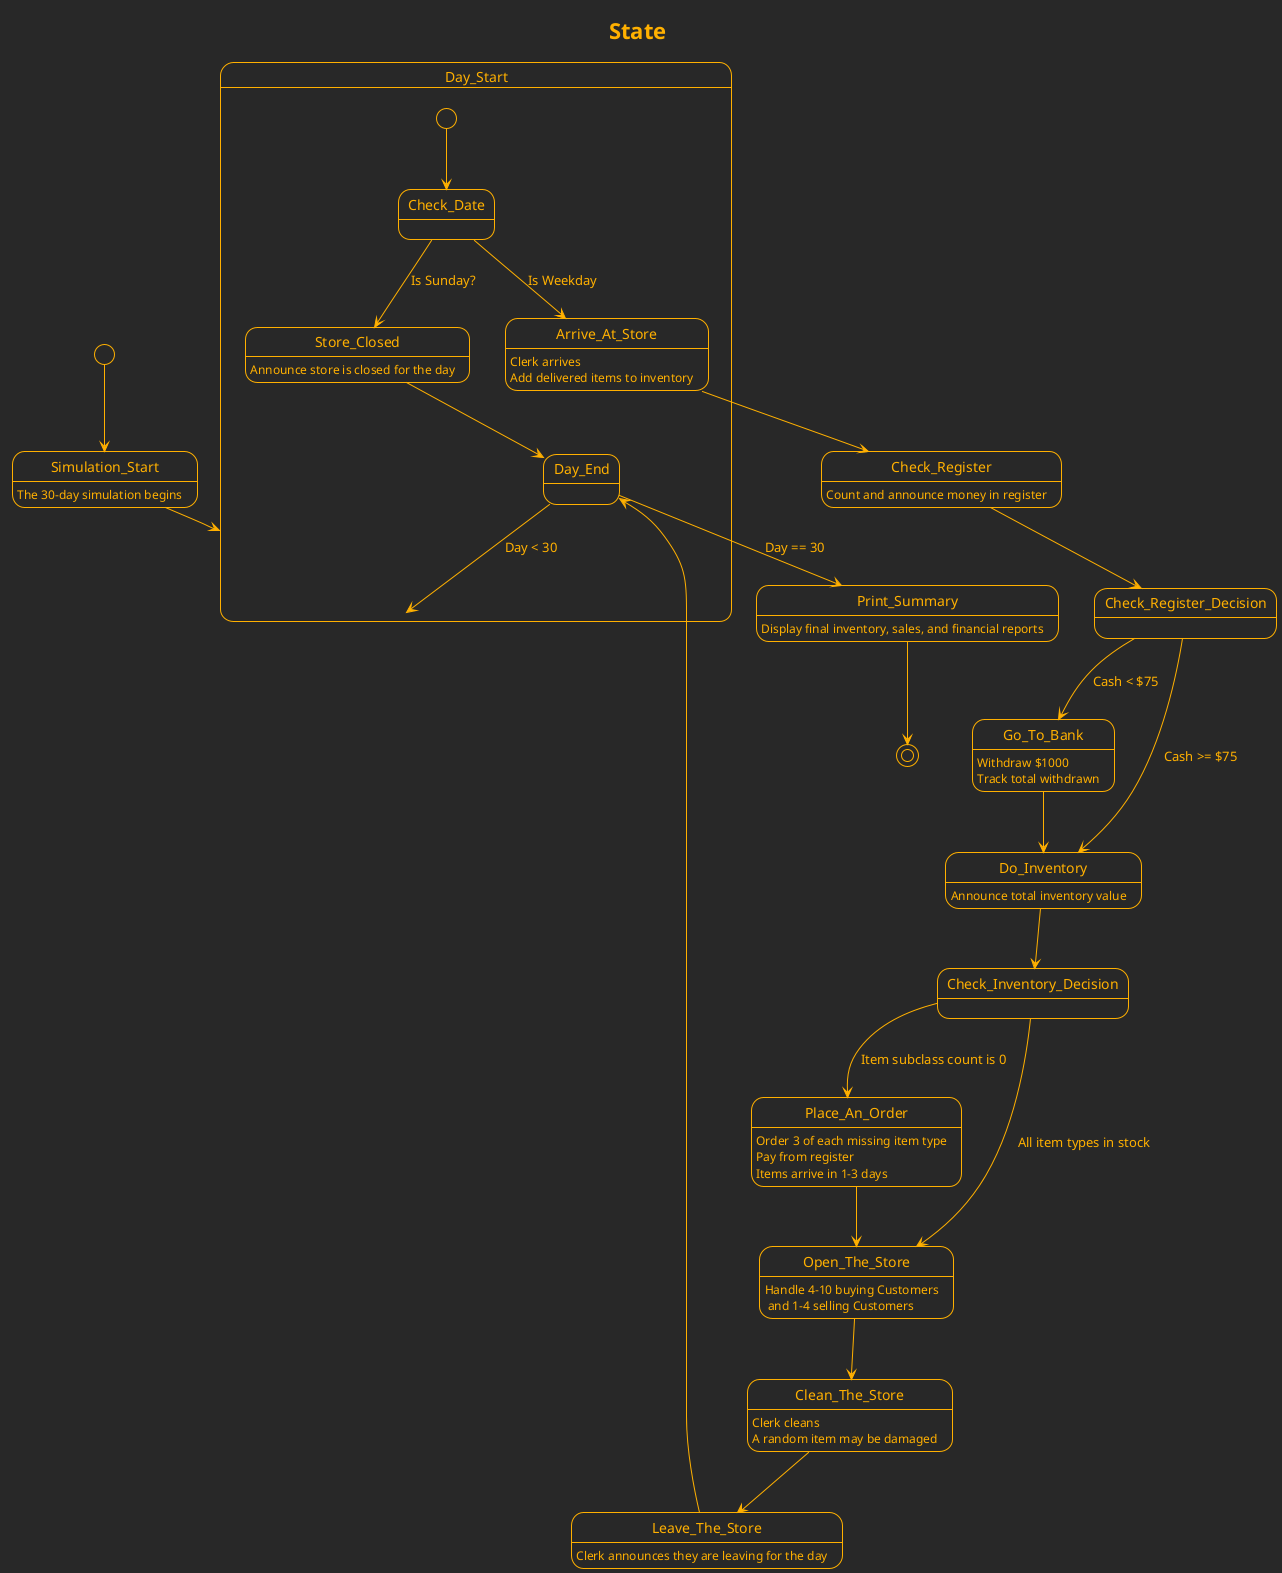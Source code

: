@startuml
title State

!theme crt-amber

[*] --> Simulation_Start
state Simulation_Start: The 30-day simulation begins

Simulation_Start --> Day_Start

state Day_Start {
  [*] --> Check_Date
  state Check_Date <<choice>>
  Check_Date --> Store_Closed: Is Sunday?
  Check_Date --> Arrive_At_Store: Is Weekday
  Store_Closed: Announce store is closed for the day
  Store_Closed --> Day_End
}

Arrive_At_Store: Clerk arrives\nAdd delivered items to inventory
Arrive_At_Store --> Check_Register

Check_Register: Count and announce money in register
Check_Register --> Check_Register_Decision <<choice>>
Check_Register_Decision --> Go_To_Bank: Cash < $75
Check_Register_Decision --> Do_Inventory: Cash >= $75

Go_To_Bank: Withdraw $1000\nTrack total withdrawn
Go_To_Bank --> Do_Inventory

Do_Inventory: Announce total inventory value
Do_Inventory --> Check_Inventory_Decision <<choice>>
Check_Inventory_Decision --> Place_An_Order: Item subclass count is 0
Check_Inventory_Decision --> Open_The_Store: All item types in stock

Place_An_Order: Order 3 of each missing item type\nPay from register\nItems arrive in 1-3 days
Place_An_Order --> Open_The_Store

Open_The_Store: Handle 4-10 buying Customers\n and 1-4 selling Customers
Open_The_Store --> Clean_The_Store

Clean_The_Store: Clerk cleans\nA random item may be damaged
Clean_The_Store --> Leave_The_Store

Leave_The_Store: Clerk announces they are leaving for the day
Leave_The_Store --> Day_End

state Day_End <<choice>>
Day_End --> Day_Start: Day < 30
Day_End --> Print_Summary: Day == 30

Print_Summary: Display final inventory, sales, and financial reports
Print_Summary --> [*]

@enduml
